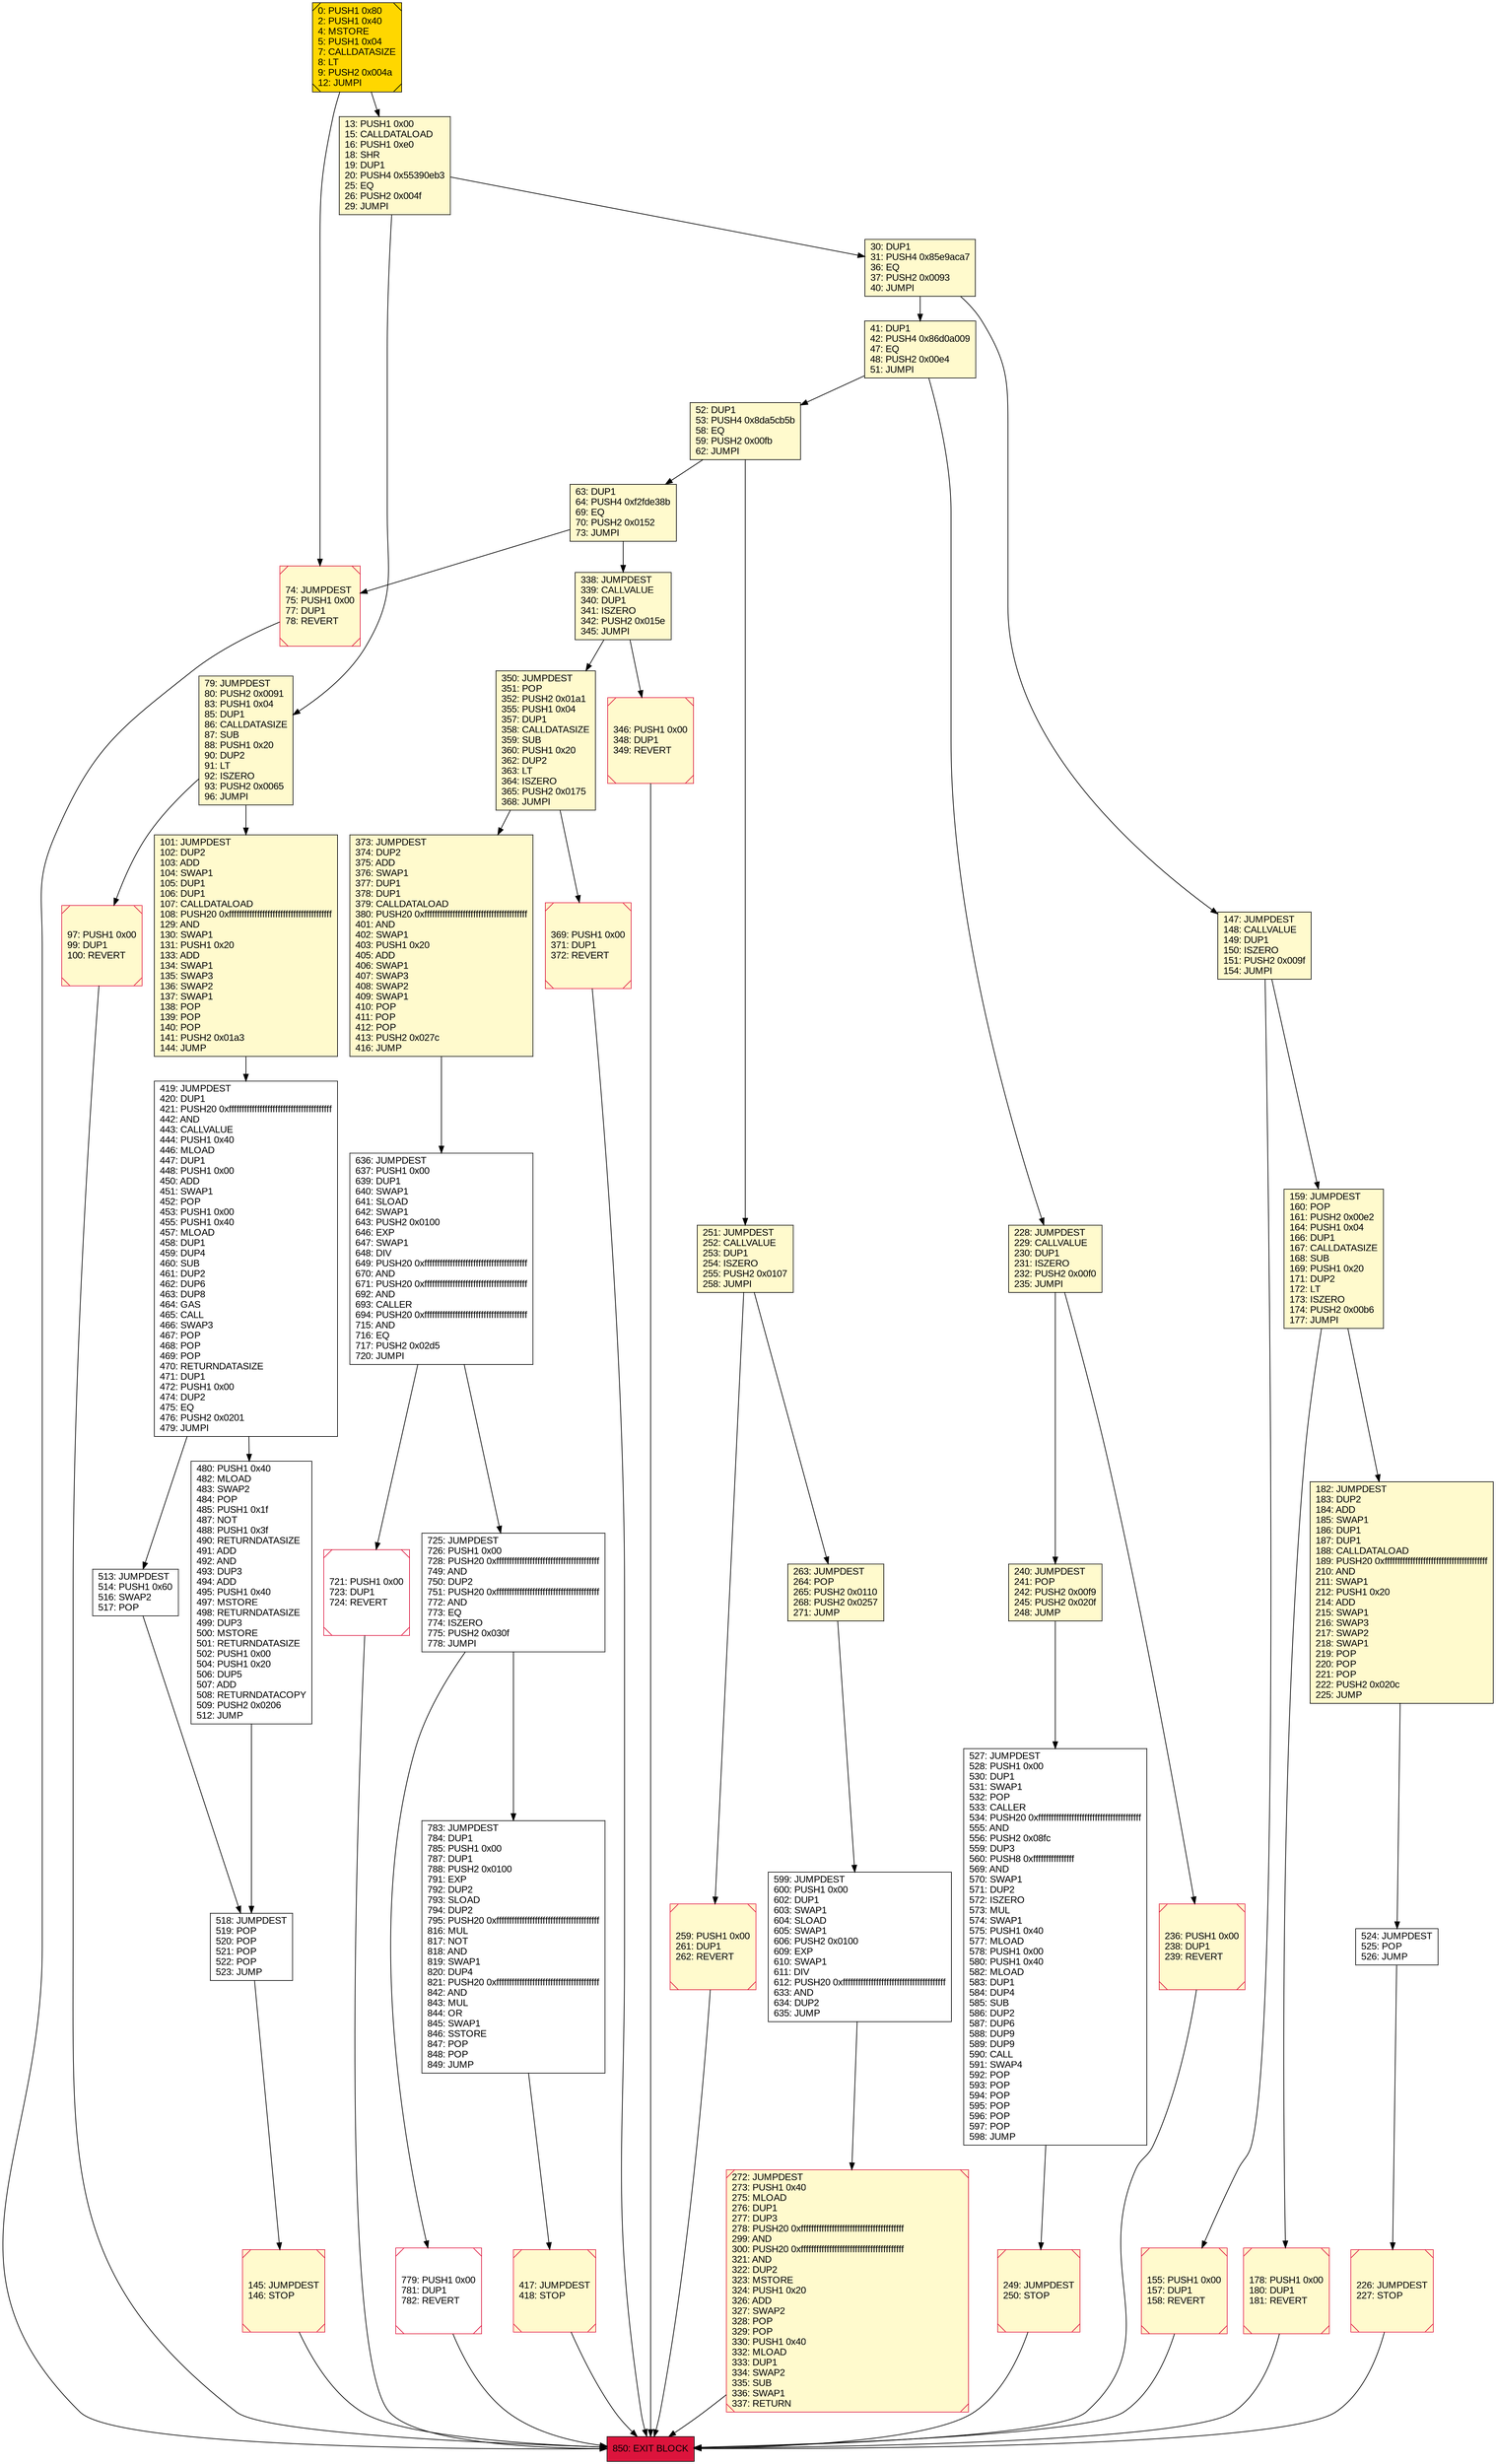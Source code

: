 digraph G {
bgcolor=transparent rankdir=UD;
node [shape=box style=filled color=black fillcolor=white fontname=arial fontcolor=black];
97 [label="97: PUSH1 0x00\l99: DUP1\l100: REVERT\l" fillcolor=lemonchiffon shape=Msquare color=crimson ];
272 [label="272: JUMPDEST\l273: PUSH1 0x40\l275: MLOAD\l276: DUP1\l277: DUP3\l278: PUSH20 0xffffffffffffffffffffffffffffffffffffffff\l299: AND\l300: PUSH20 0xffffffffffffffffffffffffffffffffffffffff\l321: AND\l322: DUP2\l323: MSTORE\l324: PUSH1 0x20\l326: ADD\l327: SWAP2\l328: POP\l329: POP\l330: PUSH1 0x40\l332: MLOAD\l333: DUP1\l334: SWAP2\l335: SUB\l336: SWAP1\l337: RETURN\l" fillcolor=lemonchiffon shape=Msquare color=crimson ];
513 [label="513: JUMPDEST\l514: PUSH1 0x60\l516: SWAP2\l517: POP\l" ];
145 [label="145: JUMPDEST\l146: STOP\l" fillcolor=lemonchiffon shape=Msquare color=crimson ];
518 [label="518: JUMPDEST\l519: POP\l520: POP\l521: POP\l522: POP\l523: JUMP\l" ];
147 [label="147: JUMPDEST\l148: CALLVALUE\l149: DUP1\l150: ISZERO\l151: PUSH2 0x009f\l154: JUMPI\l" fillcolor=lemonchiffon ];
240 [label="240: JUMPDEST\l241: POP\l242: PUSH2 0x00f9\l245: PUSH2 0x020f\l248: JUMP\l" fillcolor=lemonchiffon ];
236 [label="236: PUSH1 0x00\l238: DUP1\l239: REVERT\l" fillcolor=lemonchiffon shape=Msquare color=crimson ];
74 [label="74: JUMPDEST\l75: PUSH1 0x00\l77: DUP1\l78: REVERT\l" fillcolor=lemonchiffon shape=Msquare color=crimson ];
338 [label="338: JUMPDEST\l339: CALLVALUE\l340: DUP1\l341: ISZERO\l342: PUSH2 0x015e\l345: JUMPI\l" fillcolor=lemonchiffon ];
369 [label="369: PUSH1 0x00\l371: DUP1\l372: REVERT\l" fillcolor=lemonchiffon shape=Msquare color=crimson ];
850 [label="850: EXIT BLOCK\l" fillcolor=crimson ];
480 [label="480: PUSH1 0x40\l482: MLOAD\l483: SWAP2\l484: POP\l485: PUSH1 0x1f\l487: NOT\l488: PUSH1 0x3f\l490: RETURNDATASIZE\l491: ADD\l492: AND\l493: DUP3\l494: ADD\l495: PUSH1 0x40\l497: MSTORE\l498: RETURNDATASIZE\l499: DUP3\l500: MSTORE\l501: RETURNDATASIZE\l502: PUSH1 0x00\l504: PUSH1 0x20\l506: DUP5\l507: ADD\l508: RETURNDATACOPY\l509: PUSH2 0x0206\l512: JUMP\l" ];
178 [label="178: PUSH1 0x00\l180: DUP1\l181: REVERT\l" fillcolor=lemonchiffon shape=Msquare color=crimson ];
30 [label="30: DUP1\l31: PUSH4 0x85e9aca7\l36: EQ\l37: PUSH2 0x0093\l40: JUMPI\l" fillcolor=lemonchiffon ];
228 [label="228: JUMPDEST\l229: CALLVALUE\l230: DUP1\l231: ISZERO\l232: PUSH2 0x00f0\l235: JUMPI\l" fillcolor=lemonchiffon ];
79 [label="79: JUMPDEST\l80: PUSH2 0x0091\l83: PUSH1 0x04\l85: DUP1\l86: CALLDATASIZE\l87: SUB\l88: PUSH1 0x20\l90: DUP2\l91: LT\l92: ISZERO\l93: PUSH2 0x0065\l96: JUMPI\l" fillcolor=lemonchiffon ];
182 [label="182: JUMPDEST\l183: DUP2\l184: ADD\l185: SWAP1\l186: DUP1\l187: DUP1\l188: CALLDATALOAD\l189: PUSH20 0xffffffffffffffffffffffffffffffffffffffff\l210: AND\l211: SWAP1\l212: PUSH1 0x20\l214: ADD\l215: SWAP1\l216: SWAP3\l217: SWAP2\l218: SWAP1\l219: POP\l220: POP\l221: POP\l222: PUSH2 0x020c\l225: JUMP\l" fillcolor=lemonchiffon ];
13 [label="13: PUSH1 0x00\l15: CALLDATALOAD\l16: PUSH1 0xe0\l18: SHR\l19: DUP1\l20: PUSH4 0x55390eb3\l25: EQ\l26: PUSH2 0x004f\l29: JUMPI\l" fillcolor=lemonchiffon ];
599 [label="599: JUMPDEST\l600: PUSH1 0x00\l602: DUP1\l603: SWAP1\l604: SLOAD\l605: SWAP1\l606: PUSH2 0x0100\l609: EXP\l610: SWAP1\l611: DIV\l612: PUSH20 0xffffffffffffffffffffffffffffffffffffffff\l633: AND\l634: DUP2\l635: JUMP\l" ];
259 [label="259: PUSH1 0x00\l261: DUP1\l262: REVERT\l" fillcolor=lemonchiffon shape=Msquare color=crimson ];
251 [label="251: JUMPDEST\l252: CALLVALUE\l253: DUP1\l254: ISZERO\l255: PUSH2 0x0107\l258: JUMPI\l" fillcolor=lemonchiffon ];
159 [label="159: JUMPDEST\l160: POP\l161: PUSH2 0x00e2\l164: PUSH1 0x04\l166: DUP1\l167: CALLDATASIZE\l168: SUB\l169: PUSH1 0x20\l171: DUP2\l172: LT\l173: ISZERO\l174: PUSH2 0x00b6\l177: JUMPI\l" fillcolor=lemonchiffon ];
527 [label="527: JUMPDEST\l528: PUSH1 0x00\l530: DUP1\l531: SWAP1\l532: POP\l533: CALLER\l534: PUSH20 0xffffffffffffffffffffffffffffffffffffffff\l555: AND\l556: PUSH2 0x08fc\l559: DUP3\l560: PUSH8 0xffffffffffffffff\l569: AND\l570: SWAP1\l571: DUP2\l572: ISZERO\l573: MUL\l574: SWAP1\l575: PUSH1 0x40\l577: MLOAD\l578: PUSH1 0x00\l580: PUSH1 0x40\l582: MLOAD\l583: DUP1\l584: DUP4\l585: SUB\l586: DUP2\l587: DUP6\l588: DUP9\l589: DUP9\l590: CALL\l591: SWAP4\l592: POP\l593: POP\l594: POP\l595: POP\l596: POP\l597: POP\l598: JUMP\l" ];
63 [label="63: DUP1\l64: PUSH4 0xf2fde38b\l69: EQ\l70: PUSH2 0x0152\l73: JUMPI\l" fillcolor=lemonchiffon ];
779 [label="779: PUSH1 0x00\l781: DUP1\l782: REVERT\l" shape=Msquare color=crimson ];
524 [label="524: JUMPDEST\l525: POP\l526: JUMP\l" ];
249 [label="249: JUMPDEST\l250: STOP\l" fillcolor=lemonchiffon shape=Msquare color=crimson ];
350 [label="350: JUMPDEST\l351: POP\l352: PUSH2 0x01a1\l355: PUSH1 0x04\l357: DUP1\l358: CALLDATASIZE\l359: SUB\l360: PUSH1 0x20\l362: DUP2\l363: LT\l364: ISZERO\l365: PUSH2 0x0175\l368: JUMPI\l" fillcolor=lemonchiffon ];
721 [label="721: PUSH1 0x00\l723: DUP1\l724: REVERT\l" shape=Msquare color=crimson ];
52 [label="52: DUP1\l53: PUSH4 0x8da5cb5b\l58: EQ\l59: PUSH2 0x00fb\l62: JUMPI\l" fillcolor=lemonchiffon ];
417 [label="417: JUMPDEST\l418: STOP\l" fillcolor=lemonchiffon shape=Msquare color=crimson ];
226 [label="226: JUMPDEST\l227: STOP\l" fillcolor=lemonchiffon shape=Msquare color=crimson ];
373 [label="373: JUMPDEST\l374: DUP2\l375: ADD\l376: SWAP1\l377: DUP1\l378: DUP1\l379: CALLDATALOAD\l380: PUSH20 0xffffffffffffffffffffffffffffffffffffffff\l401: AND\l402: SWAP1\l403: PUSH1 0x20\l405: ADD\l406: SWAP1\l407: SWAP3\l408: SWAP2\l409: SWAP1\l410: POP\l411: POP\l412: POP\l413: PUSH2 0x027c\l416: JUMP\l" fillcolor=lemonchiffon ];
0 [label="0: PUSH1 0x80\l2: PUSH1 0x40\l4: MSTORE\l5: PUSH1 0x04\l7: CALLDATASIZE\l8: LT\l9: PUSH2 0x004a\l12: JUMPI\l" fillcolor=lemonchiffon shape=Msquare fillcolor=gold ];
419 [label="419: JUMPDEST\l420: DUP1\l421: PUSH20 0xffffffffffffffffffffffffffffffffffffffff\l442: AND\l443: CALLVALUE\l444: PUSH1 0x40\l446: MLOAD\l447: DUP1\l448: PUSH1 0x00\l450: ADD\l451: SWAP1\l452: POP\l453: PUSH1 0x00\l455: PUSH1 0x40\l457: MLOAD\l458: DUP1\l459: DUP4\l460: SUB\l461: DUP2\l462: DUP6\l463: DUP8\l464: GAS\l465: CALL\l466: SWAP3\l467: POP\l468: POP\l469: POP\l470: RETURNDATASIZE\l471: DUP1\l472: PUSH1 0x00\l474: DUP2\l475: EQ\l476: PUSH2 0x0201\l479: JUMPI\l" ];
783 [label="783: JUMPDEST\l784: DUP1\l785: PUSH1 0x00\l787: DUP1\l788: PUSH2 0x0100\l791: EXP\l792: DUP2\l793: SLOAD\l794: DUP2\l795: PUSH20 0xffffffffffffffffffffffffffffffffffffffff\l816: MUL\l817: NOT\l818: AND\l819: SWAP1\l820: DUP4\l821: PUSH20 0xffffffffffffffffffffffffffffffffffffffff\l842: AND\l843: MUL\l844: OR\l845: SWAP1\l846: SSTORE\l847: POP\l848: POP\l849: JUMP\l" ];
41 [label="41: DUP1\l42: PUSH4 0x86d0a009\l47: EQ\l48: PUSH2 0x00e4\l51: JUMPI\l" fillcolor=lemonchiffon ];
725 [label="725: JUMPDEST\l726: PUSH1 0x00\l728: PUSH20 0xffffffffffffffffffffffffffffffffffffffff\l749: AND\l750: DUP2\l751: PUSH20 0xffffffffffffffffffffffffffffffffffffffff\l772: AND\l773: EQ\l774: ISZERO\l775: PUSH2 0x030f\l778: JUMPI\l" ];
101 [label="101: JUMPDEST\l102: DUP2\l103: ADD\l104: SWAP1\l105: DUP1\l106: DUP1\l107: CALLDATALOAD\l108: PUSH20 0xffffffffffffffffffffffffffffffffffffffff\l129: AND\l130: SWAP1\l131: PUSH1 0x20\l133: ADD\l134: SWAP1\l135: SWAP3\l136: SWAP2\l137: SWAP1\l138: POP\l139: POP\l140: POP\l141: PUSH2 0x01a3\l144: JUMP\l" fillcolor=lemonchiffon ];
155 [label="155: PUSH1 0x00\l157: DUP1\l158: REVERT\l" fillcolor=lemonchiffon shape=Msquare color=crimson ];
346 [label="346: PUSH1 0x00\l348: DUP1\l349: REVERT\l" fillcolor=lemonchiffon shape=Msquare color=crimson ];
636 [label="636: JUMPDEST\l637: PUSH1 0x00\l639: DUP1\l640: SWAP1\l641: SLOAD\l642: SWAP1\l643: PUSH2 0x0100\l646: EXP\l647: SWAP1\l648: DIV\l649: PUSH20 0xffffffffffffffffffffffffffffffffffffffff\l670: AND\l671: PUSH20 0xffffffffffffffffffffffffffffffffffffffff\l692: AND\l693: CALLER\l694: PUSH20 0xffffffffffffffffffffffffffffffffffffffff\l715: AND\l716: EQ\l717: PUSH2 0x02d5\l720: JUMPI\l" ];
263 [label="263: JUMPDEST\l264: POP\l265: PUSH2 0x0110\l268: PUSH2 0x0257\l271: JUMP\l" fillcolor=lemonchiffon ];
251 -> 259;
369 -> 850;
527 -> 249;
41 -> 52;
636 -> 721;
272 -> 850;
97 -> 850;
725 -> 779;
52 -> 251;
79 -> 97;
30 -> 147;
52 -> 63;
74 -> 850;
251 -> 263;
236 -> 850;
350 -> 369;
599 -> 272;
721 -> 850;
226 -> 850;
346 -> 850;
147 -> 159;
30 -> 41;
41 -> 228;
240 -> 527;
159 -> 178;
147 -> 155;
13 -> 30;
0 -> 74;
63 -> 338;
249 -> 850;
178 -> 850;
783 -> 417;
159 -> 182;
636 -> 725;
350 -> 373;
182 -> 524;
373 -> 636;
513 -> 518;
518 -> 145;
101 -> 419;
725 -> 783;
0 -> 13;
145 -> 850;
228 -> 236;
480 -> 518;
228 -> 240;
524 -> 226;
263 -> 599;
338 -> 350;
79 -> 101;
419 -> 480;
63 -> 74;
417 -> 850;
155 -> 850;
338 -> 346;
259 -> 850;
419 -> 513;
779 -> 850;
13 -> 79;
}